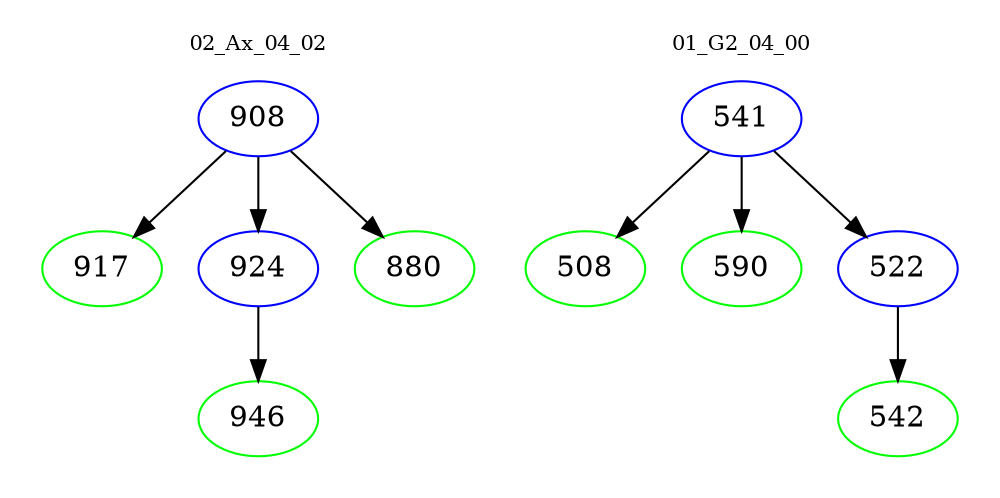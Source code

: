 digraph{
subgraph cluster_0 {
color = white
label = "02_Ax_04_02";
fontsize=10;
T0_908 [label="908", color="blue"]
T0_908 -> T0_917 [color="black"]
T0_917 [label="917", color="green"]
T0_908 -> T0_924 [color="black"]
T0_924 [label="924", color="blue"]
T0_924 -> T0_946 [color="black"]
T0_946 [label="946", color="green"]
T0_908 -> T0_880 [color="black"]
T0_880 [label="880", color="green"]
}
subgraph cluster_1 {
color = white
label = "01_G2_04_00";
fontsize=10;
T1_541 [label="541", color="blue"]
T1_541 -> T1_508 [color="black"]
T1_508 [label="508", color="green"]
T1_541 -> T1_590 [color="black"]
T1_590 [label="590", color="green"]
T1_541 -> T1_522 [color="black"]
T1_522 [label="522", color="blue"]
T1_522 -> T1_542 [color="black"]
T1_542 [label="542", color="green"]
}
}
